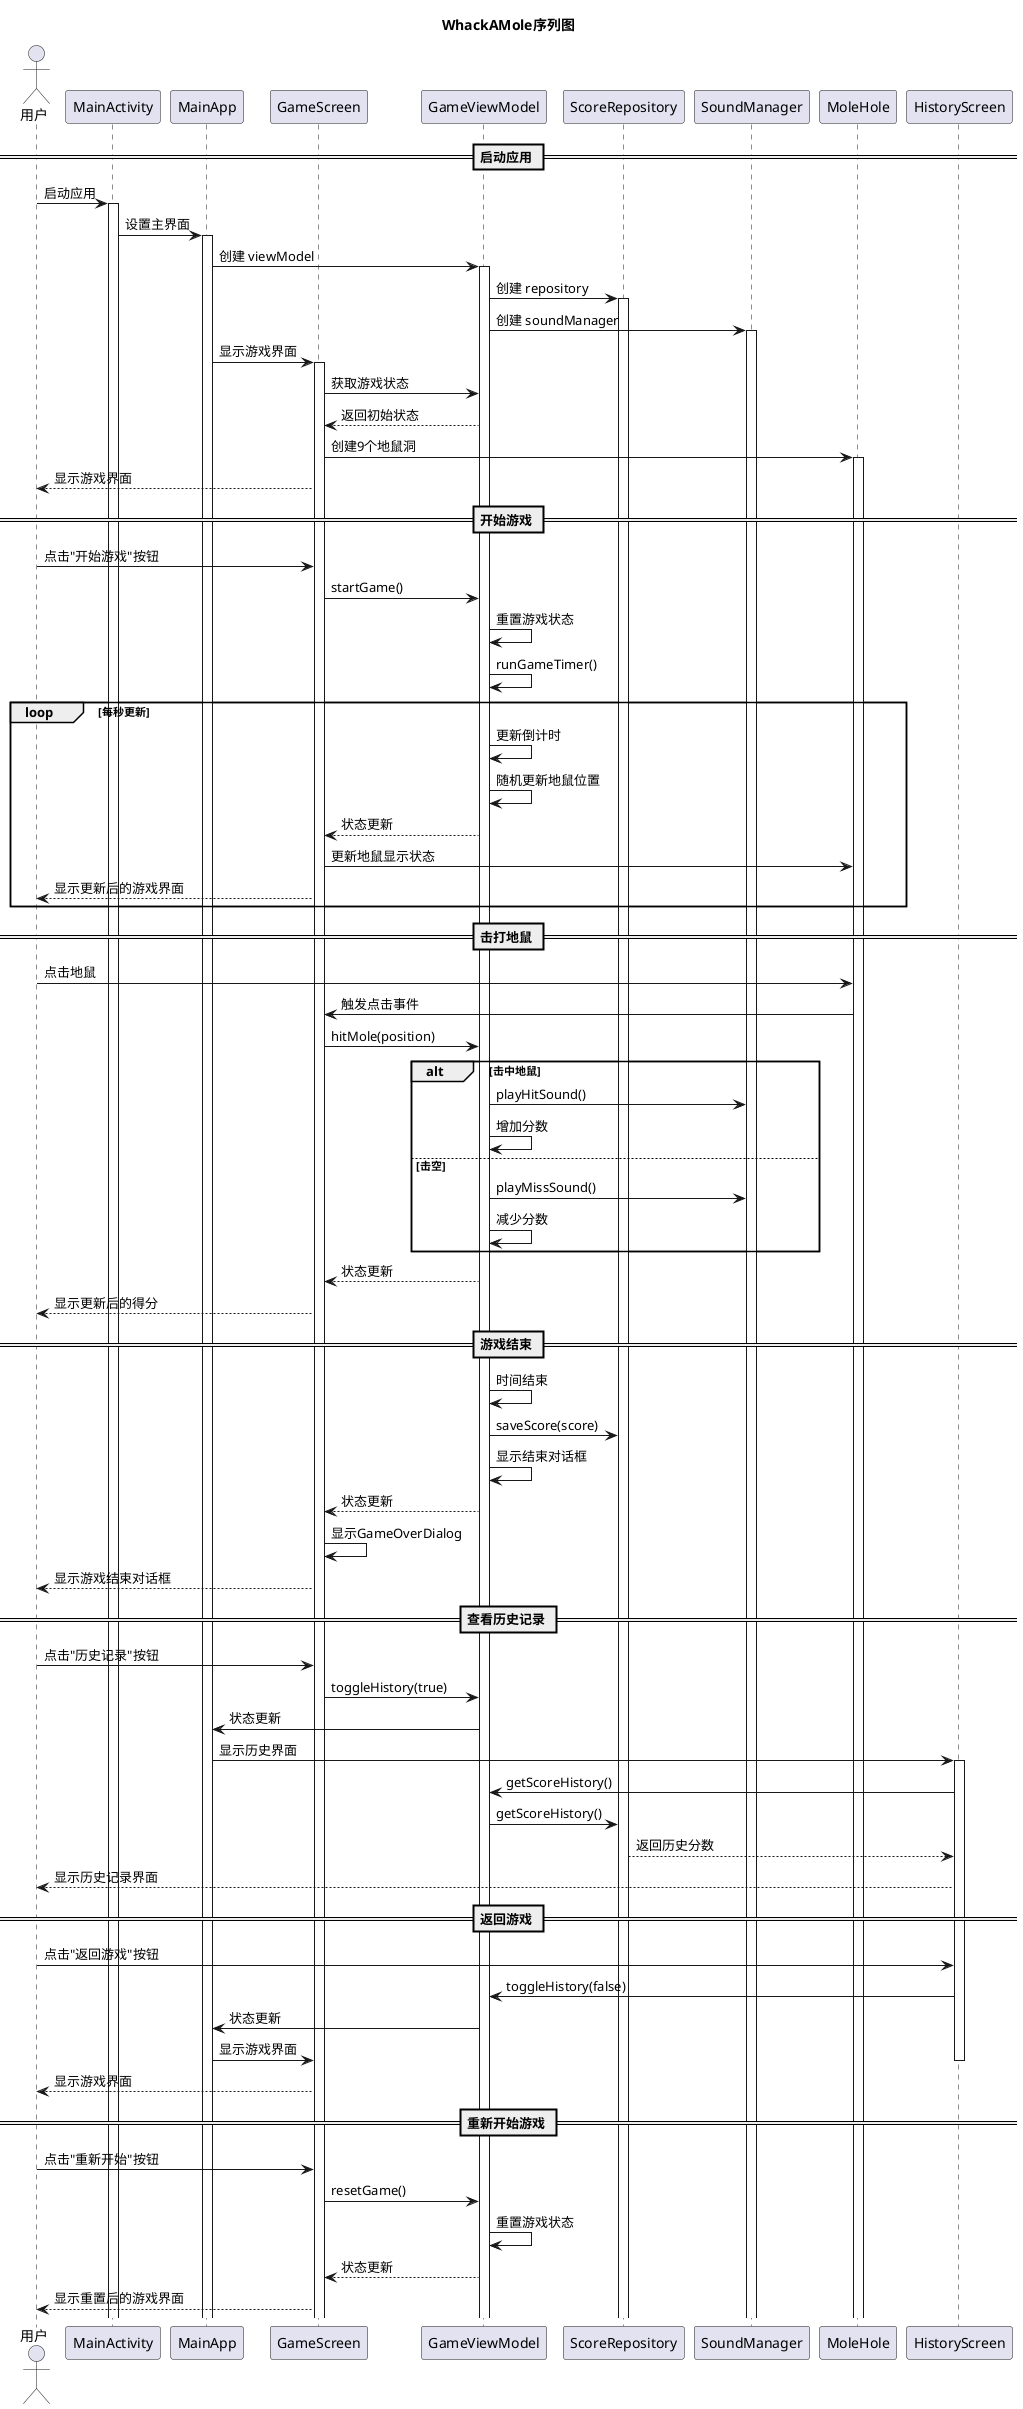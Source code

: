 @startuml

title WhackAMole序列图

actor "用户" as User
participant "MainActivity" as MainActivity
participant "MainApp" as MainApp
participant "GameScreen" as GameScreen
participant "GameViewModel" as GameViewModel
participant "ScoreRepository" as ScoreRepository
participant "SoundManager" as SoundManager
participant "MoleHole" as MoleHole

== 启动应用 ==
User -> MainActivity: 启动应用
activate MainActivity
MainActivity -> MainApp: 设置主界面
activate MainApp
MainApp -> GameViewModel: 创建 viewModel
activate GameViewModel
GameViewModel -> ScoreRepository: 创建 repository
activate ScoreRepository
GameViewModel -> SoundManager: 创建 soundManager
activate SoundManager
MainApp -> GameScreen: 显示游戏界面
activate GameScreen
GameScreen -> GameViewModel: 获取游戏状态
GameScreen <-- GameViewModel: 返回初始状态
GameScreen -> MoleHole: 创建9个地鼠洞
activate MoleHole
User <-- GameScreen: 显示游戏界面

== 开始游戏 ==
User -> GameScreen: 点击"开始游戏"按钮
GameScreen -> GameViewModel: startGame()
GameViewModel -> GameViewModel: 重置游戏状态
GameViewModel -> GameViewModel: runGameTimer()
loop 每秒更新
    GameViewModel -> GameViewModel: 更新倒计时
    GameViewModel -> GameViewModel: 随机更新地鼠位置
    GameScreen <-- GameViewModel: 状态更新
    GameScreen -> MoleHole: 更新地鼠显示状态
    User <-- GameScreen: 显示更新后的游戏界面
end

== 击打地鼠 ==
User -> MoleHole: 点击地鼠
MoleHole -> GameScreen: 触发点击事件
GameScreen -> GameViewModel: hitMole(position)
alt 击中地鼠
    GameViewModel -> SoundManager: playHitSound()
    GameViewModel -> GameViewModel: 增加分数
else 击空
    GameViewModel -> SoundManager: playMissSound()
    GameViewModel -> GameViewModel: 减少分数
end
GameScreen <-- GameViewModel: 状态更新
User <-- GameScreen: 显示更新后的得分

== 游戏结束 ==
GameViewModel -> GameViewModel: 时间结束
GameViewModel -> ScoreRepository: saveScore(score)
GameViewModel -> GameViewModel: 显示结束对话框
GameScreen <-- GameViewModel: 状态更新
GameScreen -> GameScreen: 显示GameOverDialog
User <-- GameScreen: 显示游戏结束对话框

== 查看历史记录 ==
User -> GameScreen: 点击"历史记录"按钮
GameScreen -> GameViewModel: toggleHistory(true)
GameViewModel -> MainApp: 状态更新
MainApp -> HistoryScreen: 显示历史界面
activate HistoryScreen
HistoryScreen -> GameViewModel: getScoreHistory()
GameViewModel -> ScoreRepository: getScoreHistory()
HistoryScreen <-- ScoreRepository: 返回历史分数
User <-- HistoryScreen: 显示历史记录界面

== 返回游戏 ==
User -> HistoryScreen: 点击"返回游戏"按钮
HistoryScreen -> GameViewModel: toggleHistory(false)
GameViewModel -> MainApp: 状态更新
MainApp -> GameScreen: 显示游戏界面
deactivate HistoryScreen
User <-- GameScreen: 显示游戏界面

== 重新开始游戏 ==
User -> GameScreen: 点击"重新开始"按钮
GameScreen -> GameViewModel: resetGame()
GameViewModel -> GameViewModel: 重置游戏状态
GameScreen <-- GameViewModel: 状态更新
User <-- GameScreen: 显示重置后的游戏界面

@enduml 